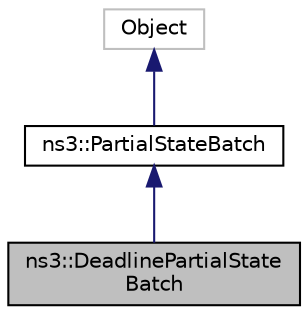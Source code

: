 digraph "ns3::DeadlinePartialStateBatch"
{
 // LATEX_PDF_SIZE
  edge [fontname="Helvetica",fontsize="10",labelfontname="Helvetica",labelfontsize="10"];
  node [fontname="Helvetica",fontsize="10",shape=record];
  Node1 [label="ns3::DeadlinePartialState\lBatch",height=0.2,width=0.4,color="black", fillcolor="grey75", style="filled", fontcolor="black",tooltip=" "];
  Node2 -> Node1 [dir="back",color="midnightblue",fontsize="10",style="solid"];
  Node2 [label="ns3::PartialStateBatch",height=0.2,width=0.4,color="black", fillcolor="white", style="filled",URL="$classns3_1_1_partial_state_batch.html",tooltip=" "];
  Node3 -> Node2 [dir="back",color="midnightblue",fontsize="10",style="solid"];
  Node3 [label="Object",height=0.2,width=0.4,color="grey75", fillcolor="white", style="filled",tooltip=" "];
}
